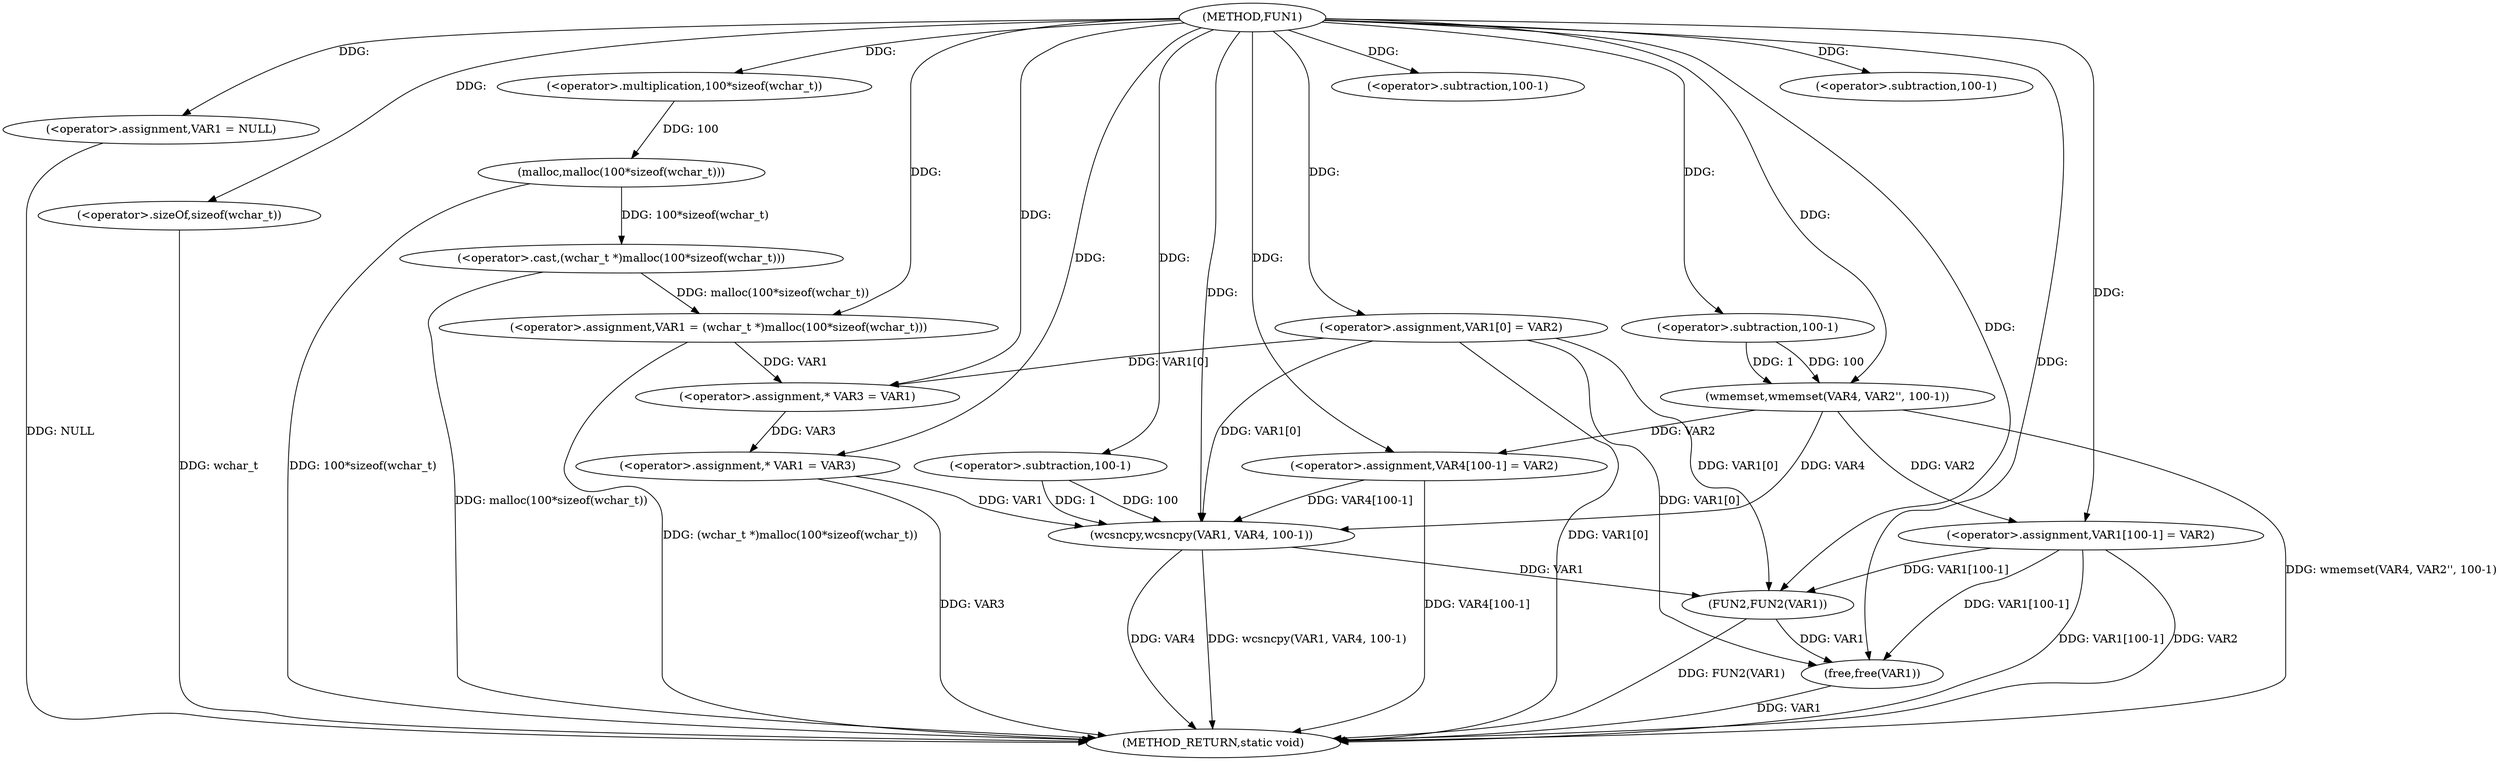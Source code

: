 digraph FUN1 {  
"1000100" [label = "(METHOD,FUN1)" ]
"1000161" [label = "(METHOD_RETURN,static void)" ]
"1000103" [label = "(<operator>.assignment,VAR1 = NULL)" ]
"1000106" [label = "(<operator>.assignment,VAR1 = (wchar_t *)malloc(100*sizeof(wchar_t)))" ]
"1000108" [label = "(<operator>.cast,(wchar_t *)malloc(100*sizeof(wchar_t)))" ]
"1000110" [label = "(malloc,malloc(100*sizeof(wchar_t)))" ]
"1000111" [label = "(<operator>.multiplication,100*sizeof(wchar_t))" ]
"1000113" [label = "(<operator>.sizeOf,sizeof(wchar_t))" ]
"1000115" [label = "(<operator>.assignment,VAR1[0] = VAR2)" ]
"1000122" [label = "(<operator>.assignment,* VAR3 = VAR1)" ]
"1000126" [label = "(<operator>.assignment,* VAR1 = VAR3)" ]
"1000131" [label = "(wmemset,wmemset(VAR4, VAR2'', 100-1))" ]
"1000134" [label = "(<operator>.subtraction,100-1)" ]
"1000137" [label = "(<operator>.assignment,VAR4[100-1] = VAR2)" ]
"1000140" [label = "(<operator>.subtraction,100-1)" ]
"1000144" [label = "(wcsncpy,wcsncpy(VAR1, VAR4, 100-1))" ]
"1000147" [label = "(<operator>.subtraction,100-1)" ]
"1000150" [label = "(<operator>.assignment,VAR1[100-1] = VAR2)" ]
"1000153" [label = "(<operator>.subtraction,100-1)" ]
"1000157" [label = "(FUN2,FUN2(VAR1))" ]
"1000159" [label = "(free,free(VAR1))" ]
  "1000106" -> "1000161"  [ label = "DDG: (wchar_t *)malloc(100*sizeof(wchar_t))"] 
  "1000150" -> "1000161"  [ label = "DDG: VAR1[100-1]"] 
  "1000157" -> "1000161"  [ label = "DDG: FUN2(VAR1)"] 
  "1000103" -> "1000161"  [ label = "DDG: NULL"] 
  "1000144" -> "1000161"  [ label = "DDG: VAR4"] 
  "1000131" -> "1000161"  [ label = "DDG: wmemset(VAR4, VAR2'', 100-1)"] 
  "1000113" -> "1000161"  [ label = "DDG: wchar_t"] 
  "1000159" -> "1000161"  [ label = "DDG: VAR1"] 
  "1000144" -> "1000161"  [ label = "DDG: wcsncpy(VAR1, VAR4, 100-1)"] 
  "1000108" -> "1000161"  [ label = "DDG: malloc(100*sizeof(wchar_t))"] 
  "1000137" -> "1000161"  [ label = "DDG: VAR4[100-1]"] 
  "1000126" -> "1000161"  [ label = "DDG: VAR3"] 
  "1000150" -> "1000161"  [ label = "DDG: VAR2"] 
  "1000110" -> "1000161"  [ label = "DDG: 100*sizeof(wchar_t)"] 
  "1000115" -> "1000161"  [ label = "DDG: VAR1[0]"] 
  "1000100" -> "1000103"  [ label = "DDG: "] 
  "1000108" -> "1000106"  [ label = "DDG: malloc(100*sizeof(wchar_t))"] 
  "1000100" -> "1000106"  [ label = "DDG: "] 
  "1000110" -> "1000108"  [ label = "DDG: 100*sizeof(wchar_t)"] 
  "1000111" -> "1000110"  [ label = "DDG: 100"] 
  "1000100" -> "1000111"  [ label = "DDG: "] 
  "1000100" -> "1000113"  [ label = "DDG: "] 
  "1000100" -> "1000115"  [ label = "DDG: "] 
  "1000106" -> "1000122"  [ label = "DDG: VAR1"] 
  "1000115" -> "1000122"  [ label = "DDG: VAR1[0]"] 
  "1000100" -> "1000122"  [ label = "DDG: "] 
  "1000122" -> "1000126"  [ label = "DDG: VAR3"] 
  "1000100" -> "1000126"  [ label = "DDG: "] 
  "1000100" -> "1000131"  [ label = "DDG: "] 
  "1000134" -> "1000131"  [ label = "DDG: 100"] 
  "1000134" -> "1000131"  [ label = "DDG: 1"] 
  "1000100" -> "1000134"  [ label = "DDG: "] 
  "1000131" -> "1000137"  [ label = "DDG: VAR2"] 
  "1000100" -> "1000137"  [ label = "DDG: "] 
  "1000100" -> "1000140"  [ label = "DDG: "] 
  "1000126" -> "1000144"  [ label = "DDG: VAR1"] 
  "1000115" -> "1000144"  [ label = "DDG: VAR1[0]"] 
  "1000100" -> "1000144"  [ label = "DDG: "] 
  "1000131" -> "1000144"  [ label = "DDG: VAR4"] 
  "1000137" -> "1000144"  [ label = "DDG: VAR4[100-1]"] 
  "1000147" -> "1000144"  [ label = "DDG: 100"] 
  "1000147" -> "1000144"  [ label = "DDG: 1"] 
  "1000100" -> "1000147"  [ label = "DDG: "] 
  "1000100" -> "1000150"  [ label = "DDG: "] 
  "1000131" -> "1000150"  [ label = "DDG: VAR2"] 
  "1000100" -> "1000153"  [ label = "DDG: "] 
  "1000150" -> "1000157"  [ label = "DDG: VAR1[100-1]"] 
  "1000144" -> "1000157"  [ label = "DDG: VAR1"] 
  "1000115" -> "1000157"  [ label = "DDG: VAR1[0]"] 
  "1000100" -> "1000157"  [ label = "DDG: "] 
  "1000150" -> "1000159"  [ label = "DDG: VAR1[100-1]"] 
  "1000157" -> "1000159"  [ label = "DDG: VAR1"] 
  "1000115" -> "1000159"  [ label = "DDG: VAR1[0]"] 
  "1000100" -> "1000159"  [ label = "DDG: "] 
}
